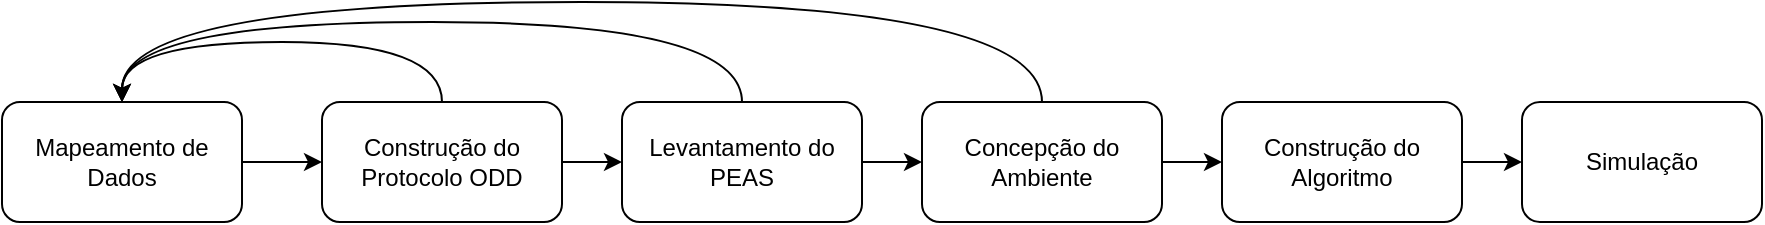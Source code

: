 <mxfile version="15.4.0" type="device"><diagram id="mShboEIC4tuWEJZxYnZZ" name="Page-1"><mxGraphModel dx="175" dy="127" grid="1" gridSize="10" guides="1" tooltips="1" connect="1" arrows="1" fold="1" page="1" pageScale="1" pageWidth="850" pageHeight="1100" math="0" shadow="0"><root><mxCell id="0"/><mxCell id="1" parent="0"/><mxCell id="d5Iqs653-w43X6VpAgKf-3" value="" style="edgeStyle=orthogonalEdgeStyle;rounded=0;orthogonalLoop=1;jettySize=auto;html=1;" parent="1" source="d5Iqs653-w43X6VpAgKf-1" target="d5Iqs653-w43X6VpAgKf-2" edge="1"><mxGeometry relative="1" as="geometry"/></mxCell><mxCell id="d5Iqs653-w43X6VpAgKf-1" value="Construção do Protocolo ODD" style="rounded=1;whiteSpace=wrap;html=1;" parent="1" vertex="1"><mxGeometry x="390" y="260" width="120" height="60" as="geometry"/></mxCell><mxCell id="d5Iqs653-w43X6VpAgKf-5" value="" style="edgeStyle=orthogonalEdgeStyle;rounded=0;orthogonalLoop=1;jettySize=auto;html=1;" parent="1" source="d5Iqs653-w43X6VpAgKf-2" target="d5Iqs653-w43X6VpAgKf-4" edge="1"><mxGeometry relative="1" as="geometry"/></mxCell><mxCell id="d5Iqs653-w43X6VpAgKf-2" value="Levantamento do PEAS" style="rounded=1;whiteSpace=wrap;html=1;" parent="1" vertex="1"><mxGeometry x="540" y="260" width="120" height="60" as="geometry"/></mxCell><mxCell id="d5Iqs653-w43X6VpAgKf-7" value="" style="edgeStyle=orthogonalEdgeStyle;rounded=0;orthogonalLoop=1;jettySize=auto;html=1;" parent="1" source="d5Iqs653-w43X6VpAgKf-4" target="d5Iqs653-w43X6VpAgKf-6" edge="1"><mxGeometry relative="1" as="geometry"/></mxCell><mxCell id="d5Iqs653-w43X6VpAgKf-4" value="Concepção do Ambiente" style="whiteSpace=wrap;html=1;rounded=1;" parent="1" vertex="1"><mxGeometry x="690" y="260" width="120" height="60" as="geometry"/></mxCell><mxCell id="d5Iqs653-w43X6VpAgKf-9" value="" style="edgeStyle=orthogonalEdgeStyle;rounded=0;orthogonalLoop=1;jettySize=auto;html=1;" parent="1" source="d5Iqs653-w43X6VpAgKf-6" target="d5Iqs653-w43X6VpAgKf-8" edge="1"><mxGeometry relative="1" as="geometry"/></mxCell><mxCell id="d5Iqs653-w43X6VpAgKf-6" value="Construção do Algoritmo" style="whiteSpace=wrap;html=1;rounded=1;" parent="1" vertex="1"><mxGeometry x="840" y="260" width="120" height="60" as="geometry"/></mxCell><mxCell id="d5Iqs653-w43X6VpAgKf-8" value="Simulação" style="whiteSpace=wrap;html=1;rounded=1;" parent="1" vertex="1"><mxGeometry x="990" y="260" width="120" height="60" as="geometry"/></mxCell><mxCell id="d5Iqs653-w43X6VpAgKf-11" value="" style="edgeStyle=orthogonalEdgeStyle;rounded=0;orthogonalLoop=1;jettySize=auto;html=1;" parent="1" source="d5Iqs653-w43X6VpAgKf-10" target="d5Iqs653-w43X6VpAgKf-1" edge="1"><mxGeometry relative="1" as="geometry"/></mxCell><mxCell id="d5Iqs653-w43X6VpAgKf-10" value="Mapeamento de Dados" style="rounded=1;whiteSpace=wrap;html=1;" parent="1" vertex="1"><mxGeometry x="230" y="260" width="120" height="60" as="geometry"/></mxCell><mxCell id="d5Iqs653-w43X6VpAgKf-18" value="" style="endArrow=classic;html=1;exitX=0.5;exitY=0;exitDx=0;exitDy=0;entryX=0.5;entryY=0;entryDx=0;entryDy=0;edgeStyle=orthogonalEdgeStyle;curved=1;" parent="1" source="d5Iqs653-w43X6VpAgKf-1" target="d5Iqs653-w43X6VpAgKf-10" edge="1"><mxGeometry width="50" height="50" relative="1" as="geometry"><mxPoint x="580" y="250" as="sourcePoint"/><mxPoint x="630" y="200" as="targetPoint"/><Array as="points"><mxPoint x="450" y="230"/><mxPoint x="290" y="230"/></Array></mxGeometry></mxCell><mxCell id="d5Iqs653-w43X6VpAgKf-19" value="" style="endArrow=classic;html=1;exitX=0.5;exitY=0;exitDx=0;exitDy=0;edgeStyle=orthogonalEdgeStyle;curved=1;" parent="1" source="d5Iqs653-w43X6VpAgKf-2" edge="1"><mxGeometry width="50" height="50" relative="1" as="geometry"><mxPoint x="580" y="250" as="sourcePoint"/><mxPoint x="290" y="260" as="targetPoint"/><Array as="points"><mxPoint x="600" y="220"/><mxPoint x="290" y="220"/></Array></mxGeometry></mxCell><mxCell id="d5Iqs653-w43X6VpAgKf-20" value="" style="endArrow=classic;html=1;exitX=0.5;exitY=0;exitDx=0;exitDy=0;edgeStyle=orthogonalEdgeStyle;curved=1;" parent="1" source="d5Iqs653-w43X6VpAgKf-4" edge="1"><mxGeometry width="50" height="50" relative="1" as="geometry"><mxPoint x="580" y="250" as="sourcePoint"/><mxPoint x="290" y="260" as="targetPoint"/><Array as="points"><mxPoint x="750" y="210"/><mxPoint x="290" y="210"/></Array></mxGeometry></mxCell></root></mxGraphModel></diagram></mxfile>